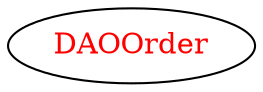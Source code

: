 digraph dependencyGraph {
 concentrate=true;
 ranksep="2.0";
 rankdir="LR"; 
 splines="ortho";
"DAOOrder" [fontcolor="red"];
}